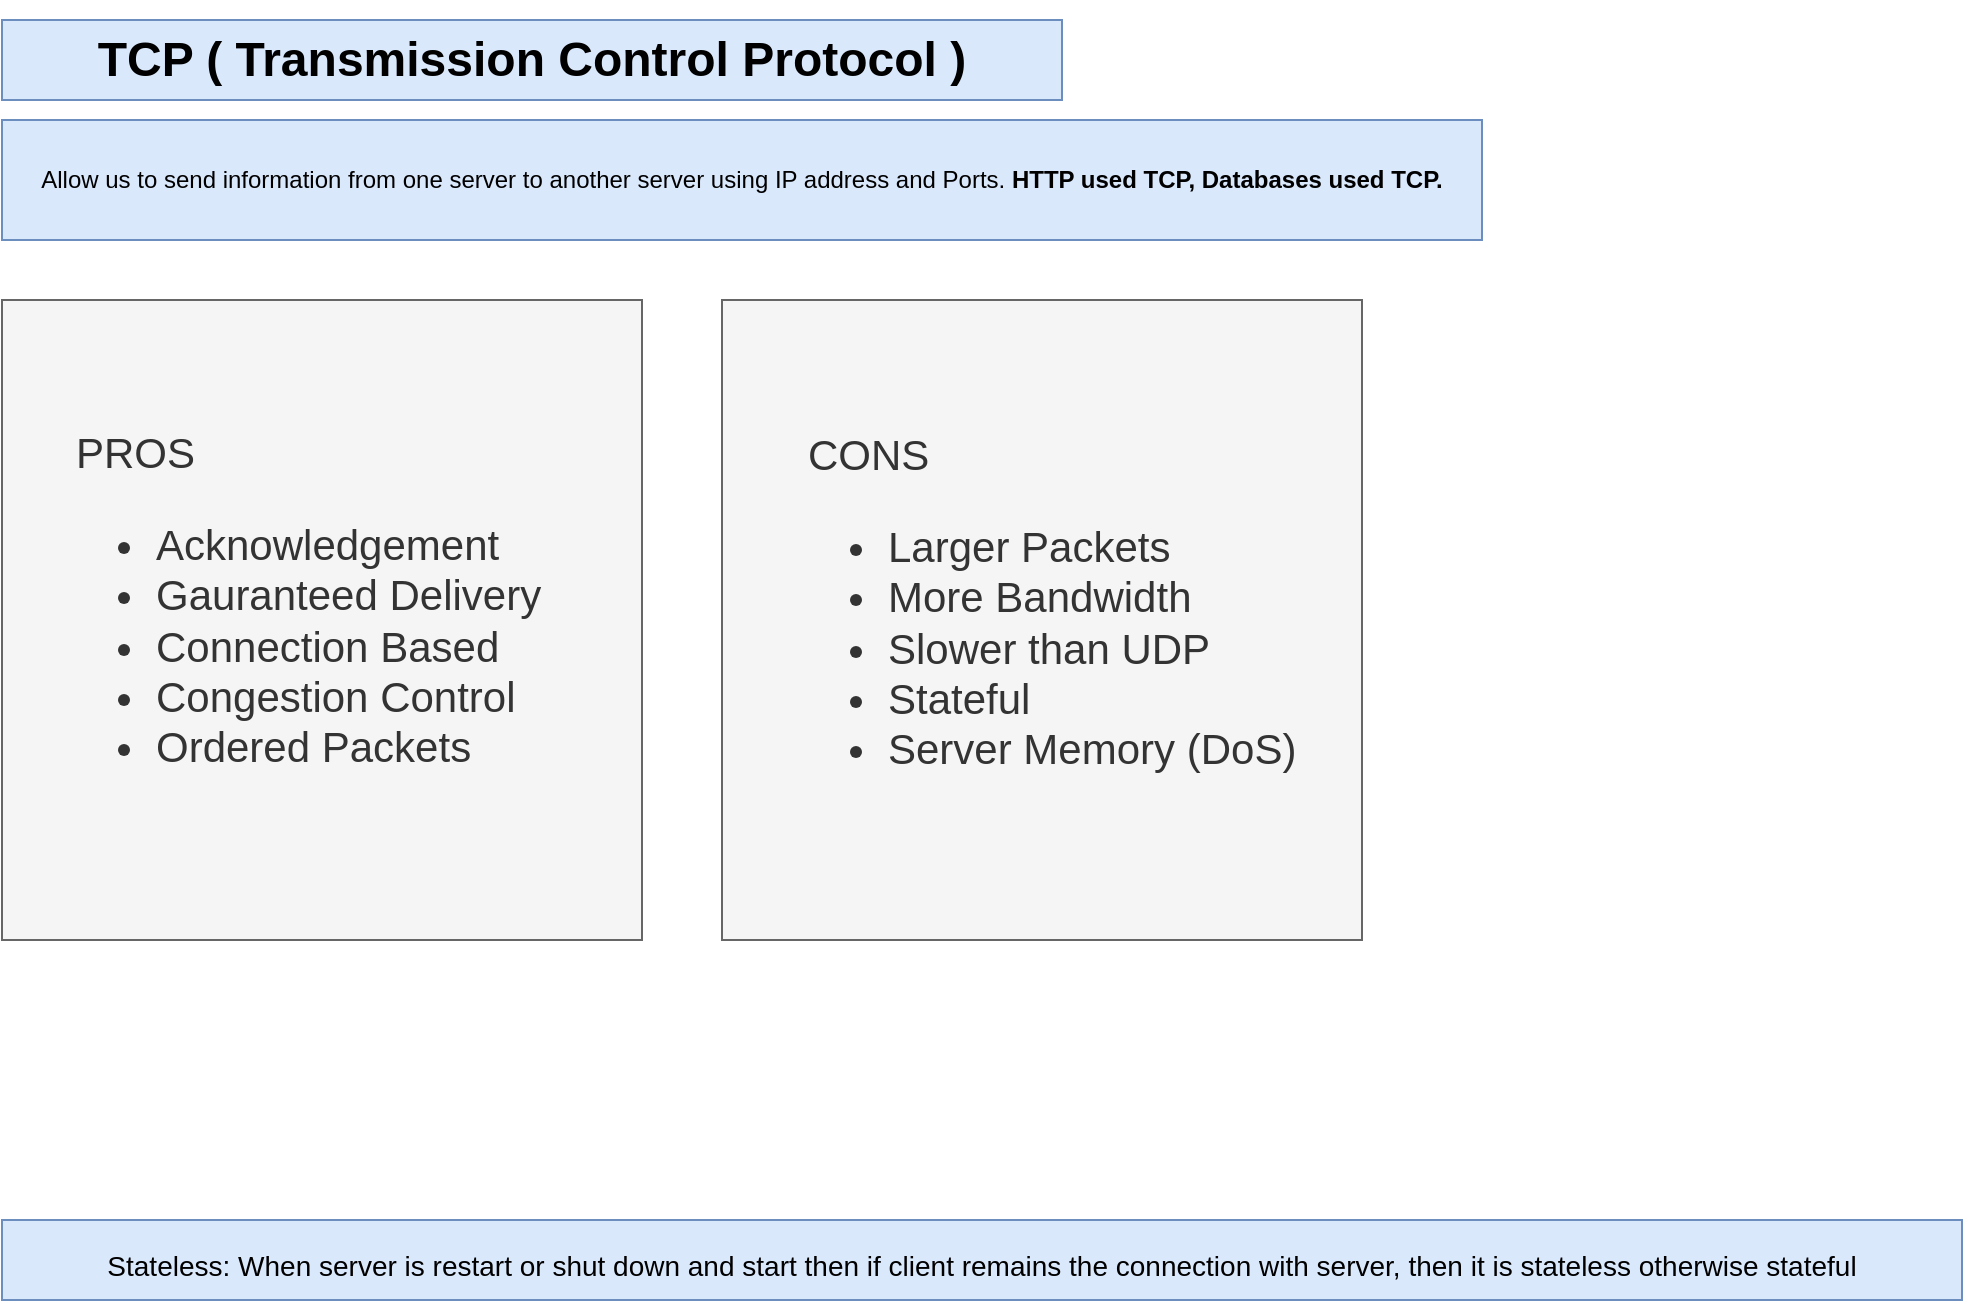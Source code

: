 <mxfile version="20.4.0" type="github" pages="4">
  <diagram id="VffrLYMoolDyAyEGuRuo" name="TCP">
    <mxGraphModel dx="1366" dy="773" grid="1" gridSize="10" guides="1" tooltips="1" connect="1" arrows="1" fold="1" page="1" pageScale="1" pageWidth="1400" pageHeight="1100" math="0" shadow="0">
      <root>
        <mxCell id="0" />
        <mxCell id="1" parent="0" />
        <mxCell id="ZfTHQW-V90iGO0S8fVuB-3" value="&lt;h1&gt;TCP ( Transmission Control Protocol )&lt;/h1&gt;" style="text;html=1;spacing=5;spacingTop=-20;whiteSpace=wrap;overflow=hidden;rounded=0;fillColor=#dae8fc;strokeColor=#6c8ebf;align=center;" parent="1" vertex="1">
          <mxGeometry x="200" y="80" width="530" height="40" as="geometry" />
        </mxCell>
        <mxCell id="ZfTHQW-V90iGO0S8fVuB-4" value="&lt;h1 style=&quot;text-align: left; font-size: 12px;&quot;&gt;&lt;span style=&quot;background-color: initial; font-size: 12px; font-weight: normal;&quot;&gt;Allow us to send information from one server to another server using IP address and Ports.&amp;nbsp;&lt;/span&gt;HTTP used TCP, Databases used TCP.&lt;/h1&gt;" style="rounded=0;whiteSpace=wrap;html=1;fontSize=16;fillColor=#dae8fc;strokeColor=#6c8ebf;" parent="1" vertex="1">
          <mxGeometry x="200" y="130" width="740" height="60" as="geometry" />
        </mxCell>
        <mxCell id="ZfTHQW-V90iGO0S8fVuB-5" value="PROS&lt;br style=&quot;font-size: 21px;&quot;&gt;&lt;ul style=&quot;font-size: 21px;&quot;&gt;&lt;li style=&quot;font-size: 21px;&quot;&gt;Acknowledgement&lt;/li&gt;&lt;li style=&quot;font-size: 21px;&quot;&gt;Gauranteed Delivery&lt;/li&gt;&lt;li style=&quot;font-size: 21px;&quot;&gt;Connection Based&lt;/li&gt;&lt;li style=&quot;font-size: 21px;&quot;&gt;Congestion Control&lt;/li&gt;&lt;li style=&quot;font-size: 21px;&quot;&gt;Ordered Packets&lt;/li&gt;&lt;/ul&gt;" style="whiteSpace=wrap;html=1;aspect=fixed;fontSize=21;fillColor=#f5f5f5;fontColor=#333333;strokeColor=#666666;align=left;spacingTop=0;spacingLeft=35;" parent="1" vertex="1">
          <mxGeometry x="200" y="220" width="320" height="320" as="geometry" />
        </mxCell>
        <mxCell id="ZfTHQW-V90iGO0S8fVuB-6" value="&lt;span style=&quot;font-family: Helvetica; font-size: 21px; font-style: normal; font-variant-ligatures: normal; font-variant-caps: normal; font-weight: 400; letter-spacing: normal; orphans: 2; text-indent: 0px; text-transform: none; widows: 2; word-spacing: 0px; -webkit-text-stroke-width: 0px; text-decoration-thickness: initial; text-decoration-style: initial; text-decoration-color: initial; float: none; display: inline !important;&quot;&gt;CONS&lt;/span&gt;&lt;br style=&quot;font-family: Helvetica; font-size: 21px; font-style: normal; font-variant-ligatures: normal; font-variant-caps: normal; font-weight: 400; letter-spacing: normal; orphans: 2; text-indent: 0px; text-transform: none; widows: 2; word-spacing: 0px; -webkit-text-stroke-width: 0px; text-decoration-thickness: initial; text-decoration-style: initial; text-decoration-color: initial;&quot;&gt;&lt;ul style=&quot;font-family: Helvetica; font-size: 21px; font-style: normal; font-variant-ligatures: normal; font-variant-caps: normal; font-weight: 400; letter-spacing: normal; orphans: 2; text-indent: 0px; text-transform: none; widows: 2; word-spacing: 0px; -webkit-text-stroke-width: 0px; text-decoration-thickness: initial; text-decoration-style: initial; text-decoration-color: initial;&quot;&gt;&lt;li style=&quot;font-size: 21px;&quot;&gt;Larger Packets&lt;/li&gt;&lt;li style=&quot;font-size: 21px;&quot;&gt;More Bandwidth&lt;/li&gt;&lt;li style=&quot;font-size: 21px;&quot;&gt;Slower than UDP&lt;/li&gt;&lt;li style=&quot;font-size: 21px;&quot;&gt;Stateful&lt;/li&gt;&lt;li style=&quot;font-size: 21px;&quot;&gt;Server Memory (DoS)&lt;/li&gt;&lt;/ul&gt;" style="whiteSpace=wrap;html=1;aspect=fixed;fontSize=21;spacingLeft=41;fillColor=#f5f5f5;fontColor=#333333;strokeColor=#666666;labelBackgroundColor=none;align=left;spacingTop=2;spacing=2;" parent="1" vertex="1">
          <mxGeometry x="560" y="220" width="320" height="320" as="geometry" />
        </mxCell>
        <mxCell id="ZfTHQW-V90iGO0S8fVuB-7" value="&lt;font style=&quot;font-size: 14px;&quot;&gt;Stateless: When server is restart or shut down and start then if client remains the connection with server, then it is stateless otherwise stateful&lt;/font&gt;" style="text;html=1;strokeColor=#6c8ebf;fillColor=#dae8fc;align=center;verticalAlign=middle;whiteSpace=wrap;rounded=0;labelBackgroundColor=none;fontSize=21;" parent="1" vertex="1">
          <mxGeometry x="200" y="680" width="980" height="40" as="geometry" />
        </mxCell>
      </root>
    </mxGraphModel>
  </diagram>
  <diagram id="wRqzZ5i3rDz9NH5KCXP4" name="TCP example">
    <mxGraphModel dx="1366" dy="773" grid="1" gridSize="10" guides="1" tooltips="1" connect="1" arrows="1" fold="1" page="1" pageScale="1" pageWidth="1400" pageHeight="1100" math="0" shadow="0">
      <root>
        <mxCell id="0" />
        <mxCell id="1" parent="0" />
        <mxCell id="p9D0sGISVuBfkwP_cTYu-2" value="TCP Server example using NodeJS" style="rounded=0;whiteSpace=wrap;html=1;labelBackgroundColor=none;fontSize=14;fillColor=#dae8fc;strokeColor=#6c8ebf;" parent="1" vertex="1">
          <mxGeometry x="190" y="70" width="440" height="60" as="geometry" />
        </mxCell>
      </root>
    </mxGraphModel>
  </diagram>
  <diagram name="UDP" id="Ge-LOHc76X1bF4P0iJXH">
    <mxGraphModel dx="1366" dy="773" grid="1" gridSize="10" guides="1" tooltips="1" connect="1" arrows="1" fold="1" page="1" pageScale="1" pageWidth="1400" pageHeight="1100" math="0" shadow="0">
      <root>
        <mxCell id="olD9eUc62AUuz5hJfVso-0" />
        <mxCell id="olD9eUc62AUuz5hJfVso-1" parent="olD9eUc62AUuz5hJfVso-0" />
        <mxCell id="olD9eUc62AUuz5hJfVso-2" value="&lt;h1&gt;UDP ( User Datagram Protocol )&lt;/h1&gt;" style="text;html=1;spacing=5;spacingTop=-20;whiteSpace=wrap;overflow=hidden;rounded=0;fillColor=#dae8fc;strokeColor=#6c8ebf;align=center;" vertex="1" parent="olD9eUc62AUuz5hJfVso-1">
          <mxGeometry x="200" y="80" width="530" height="40" as="geometry" />
        </mxCell>
        <mxCell id="olD9eUc62AUuz5hJfVso-4" value="CONS&lt;br style=&quot;font-size: 21px;&quot;&gt;&lt;ul style=&quot;font-size: 21px;&quot;&gt;&lt;li style=&quot;font-size: 21px;&quot;&gt;No Acknowledgement&lt;/li&gt;&lt;li style=&quot;font-size: 21px;&quot;&gt;No Guaranteed Delivery&lt;/li&gt;&lt;li style=&quot;font-size: 21px;&quot;&gt;Connectionless&lt;/li&gt;&lt;li style=&quot;font-size: 21px;&quot;&gt;No Congestion Control&lt;/li&gt;&lt;li style=&quot;font-size: 21px;&quot;&gt;No Ordered Packets&lt;/li&gt;&lt;li style=&quot;font-size: 21px;&quot;&gt;No Security&lt;/li&gt;&lt;/ul&gt;" style="whiteSpace=wrap;html=1;aspect=fixed;fontSize=21;fillColor=#f5f5f5;fontColor=#333333;strokeColor=#666666;align=left;spacingTop=0;spacingLeft=35;" vertex="1" parent="olD9eUc62AUuz5hJfVso-1">
          <mxGeometry x="560" y="240" width="320" height="320" as="geometry" />
        </mxCell>
        <mxCell id="olD9eUc62AUuz5hJfVso-5" value="&lt;span style=&quot;font-family: Helvetica; font-size: 21px; font-style: normal; font-variant-ligatures: normal; font-variant-caps: normal; font-weight: 400; letter-spacing: normal; orphans: 2; text-indent: 0px; text-transform: none; widows: 2; word-spacing: 0px; -webkit-text-stroke-width: 0px; text-decoration-thickness: initial; text-decoration-style: initial; text-decoration-color: initial; float: none; display: inline !important;&quot;&gt;PROS&lt;/span&gt;&lt;br style=&quot;font-family: Helvetica; font-size: 21px; font-style: normal; font-variant-ligatures: normal; font-variant-caps: normal; font-weight: 400; letter-spacing: normal; orphans: 2; text-indent: 0px; text-transform: none; widows: 2; word-spacing: 0px; -webkit-text-stroke-width: 0px; text-decoration-thickness: initial; text-decoration-style: initial; text-decoration-color: initial;&quot;&gt;&lt;ul style=&quot;font-family: Helvetica; font-size: 21px; font-style: normal; font-variant-ligatures: normal; font-variant-caps: normal; font-weight: 400; letter-spacing: normal; orphans: 2; text-indent: 0px; text-transform: none; widows: 2; word-spacing: 0px; -webkit-text-stroke-width: 0px; text-decoration-thickness: initial; text-decoration-style: initial; text-decoration-color: initial;&quot;&gt;&lt;li style=&quot;font-size: 21px;&quot;&gt;Smaller Packets&lt;/li&gt;&lt;li style=&quot;font-size: 21px;&quot;&gt;Less Bandwidth&lt;/li&gt;&lt;li style=&quot;font-size: 21px;&quot;&gt;Faster than TCP&lt;/li&gt;&lt;li style=&quot;font-size: 21px;&quot;&gt;Stateless&lt;/li&gt;&lt;/ul&gt;" style="whiteSpace=wrap;html=1;aspect=fixed;fontSize=21;spacingLeft=41;fillColor=#f5f5f5;fontColor=#333333;strokeColor=#666666;labelBackgroundColor=none;align=left;spacingTop=2;spacing=2;" vertex="1" parent="olD9eUc62AUuz5hJfVso-1">
          <mxGeometry x="200" y="240" width="320" height="320" as="geometry" />
        </mxCell>
        <mxCell id="olD9eUc62AUuz5hJfVso-6" value="&lt;font style=&quot;font-size: 14px;&quot;&gt;Stateless: When server is restart or shut down and start then if client remains the connection with server, then it is stateless otherwise stateful&lt;/font&gt;" style="text;html=1;strokeColor=#6c8ebf;fillColor=#dae8fc;align=center;verticalAlign=middle;whiteSpace=wrap;rounded=0;labelBackgroundColor=none;fontSize=21;" vertex="1" parent="olD9eUc62AUuz5hJfVso-1">
          <mxGeometry x="200" y="680" width="980" height="40" as="geometry" />
        </mxCell>
      </root>
    </mxGraphModel>
  </diagram>
  <diagram id="JgxKGiEHpjAjZ_Do8xt8" name="UDP Example">
    <mxGraphModel dx="1366" dy="773" grid="1" gridSize="10" guides="1" tooltips="1" connect="1" arrows="1" fold="1" page="1" pageScale="1" pageWidth="1400" pageHeight="1100" math="0" shadow="0">
      <root>
        <mxCell id="0" />
        <mxCell id="1" parent="0" />
      </root>
    </mxGraphModel>
  </diagram>
</mxfile>
